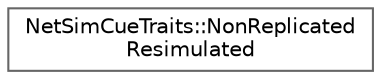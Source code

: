 digraph "Graphical Class Hierarchy"
{
 // INTERACTIVE_SVG=YES
 // LATEX_PDF_SIZE
  bgcolor="transparent";
  edge [fontname=Helvetica,fontsize=10,labelfontname=Helvetica,labelfontsize=10];
  node [fontname=Helvetica,fontsize=10,shape=box,height=0.2,width=0.4];
  rankdir="LR";
  Node0 [id="Node000000",label="NetSimCueTraits::NonReplicated\lResimulated",height=0.2,width=0.4,color="grey40", fillcolor="white", style="filled",URL="$df/df0/structNetSimCueTraits_1_1NonReplicatedResimulated.html",tooltip=" "];
}
